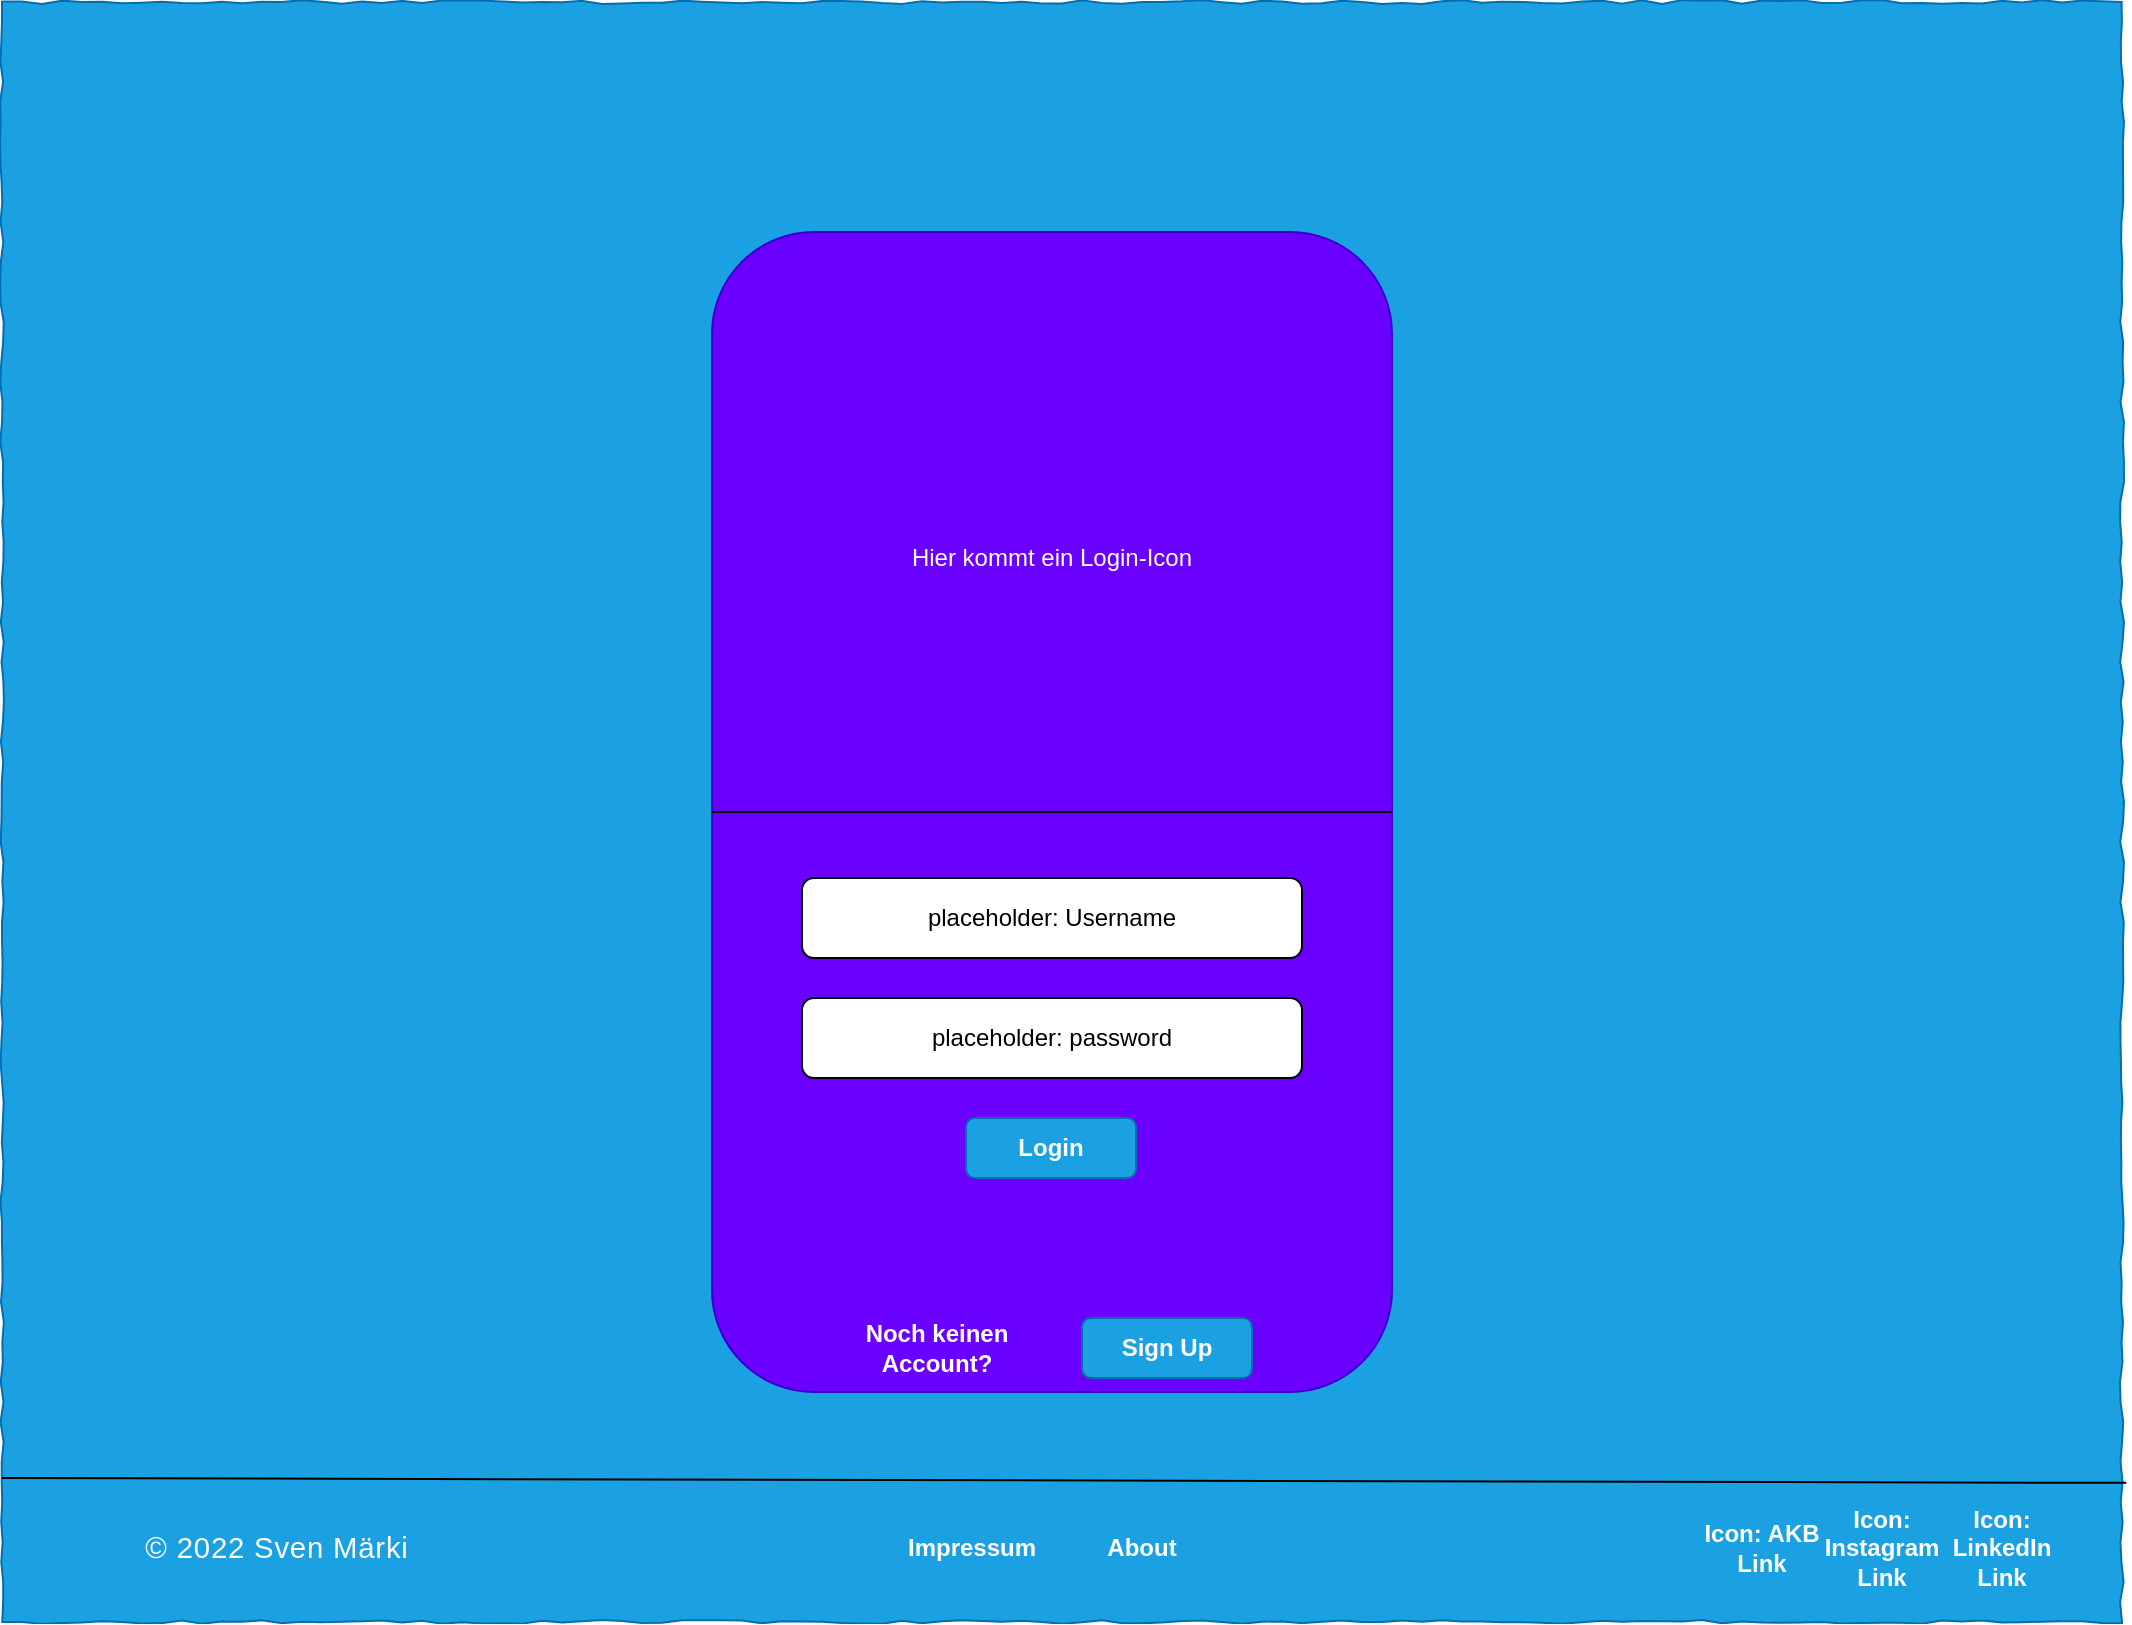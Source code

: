 <mxfile version="17.1.1" type="device" pages="6"><diagram id="uDrn2VAuS1iqTFzdgiH4" name="login.html"><mxGraphModel dx="2595" dy="2207" grid="1" gridSize="10" guides="1" tooltips="1" connect="1" arrows="1" fold="1" page="1" pageScale="1" pageWidth="1169" pageHeight="827" math="0" shadow="0"><root><mxCell id="0QZSMF7oNF9DKJpQphe0-0"/><mxCell id="0QZSMF7oNF9DKJpQphe0-1" parent="0QZSMF7oNF9DKJpQphe0-0"/><mxCell id="Nr0O8_KpBbtlm4_GWnCZ-0" value="" style="whiteSpace=wrap;html=1;rounded=0;shadow=0;labelBackgroundColor=none;strokeColor=#006EAF;strokeWidth=1;fillColor=#1ba1e2;fontFamily=Verdana;fontSize=12;fontColor=#ffffff;align=center;comic=1;rotation=0;fontStyle=1" vertex="1" parent="0QZSMF7oNF9DKJpQphe0-1"><mxGeometry x="60" y="-818" width="1060" height="810" as="geometry"/></mxCell><mxCell id="rvAwYwOY7KPA7jyMaMHZ-0" value="" style="rounded=1;whiteSpace=wrap;html=1;fillColor=#6a00ff;fontColor=#ffffff;strokeColor=#3700CC;" vertex="1" parent="0QZSMF7oNF9DKJpQphe0-1"><mxGeometry x="415" y="-703" width="340" height="580" as="geometry"/></mxCell><mxCell id="rvAwYwOY7KPA7jyMaMHZ-1" value="" style="endArrow=none;html=1;rounded=0;exitX=0;exitY=0.5;exitDx=0;exitDy=0;entryX=1;entryY=0.5;entryDx=0;entryDy=0;" edge="1" parent="0QZSMF7oNF9DKJpQphe0-1" source="rvAwYwOY7KPA7jyMaMHZ-0" target="rvAwYwOY7KPA7jyMaMHZ-0"><mxGeometry width="50" height="50" relative="1" as="geometry"><mxPoint x="640" y="-420" as="sourcePoint"/><mxPoint x="690" y="-470" as="targetPoint"/></mxGeometry></mxCell><mxCell id="rvAwYwOY7KPA7jyMaMHZ-2" value="placeholder: Username" style="rounded=1;whiteSpace=wrap;html=1;" vertex="1" parent="0QZSMF7oNF9DKJpQphe0-1"><mxGeometry x="460" y="-380" width="250" height="40" as="geometry"/></mxCell><mxCell id="rvAwYwOY7KPA7jyMaMHZ-3" value="placeholder: password" style="rounded=1;whiteSpace=wrap;html=1;" vertex="1" parent="0QZSMF7oNF9DKJpQphe0-1"><mxGeometry x="460" y="-320" width="250" height="40" as="geometry"/></mxCell><mxCell id="rvAwYwOY7KPA7jyMaMHZ-4" value="&lt;b&gt;Login&lt;/b&gt;" style="rounded=1;whiteSpace=wrap;html=1;fillColor=#1ba1e2;fontColor=#ffffff;strokeColor=#006EAF;" vertex="1" parent="0QZSMF7oNF9DKJpQphe0-1"><mxGeometry x="542" y="-260" width="85" height="30" as="geometry"/></mxCell><mxCell id="rvAwYwOY7KPA7jyMaMHZ-6" value="Noch keinen Account?" style="text;html=1;align=center;verticalAlign=middle;whiteSpace=wrap;rounded=0;fontStyle=1;fontColor=#FFFFFF;" vertex="1" parent="0QZSMF7oNF9DKJpQphe0-1"><mxGeometry x="480" y="-160" width="95" height="30" as="geometry"/></mxCell><mxCell id="rvAwYwOY7KPA7jyMaMHZ-7" value="&lt;b&gt;Sign Up&lt;/b&gt;" style="rounded=1;whiteSpace=wrap;html=1;fillColor=#1ba1e2;fontColor=#ffffff;strokeColor=#006EAF;" vertex="1" parent="0QZSMF7oNF9DKJpQphe0-1"><mxGeometry x="600" y="-160" width="85" height="30" as="geometry"/></mxCell><mxCell id="rvAwYwOY7KPA7jyMaMHZ-9" value="Hier kommt ein Login-Icon" style="text;html=1;strokeColor=none;fillColor=none;align=center;verticalAlign=middle;whiteSpace=wrap;rounded=0;fontColor=#FFFFFF;" vertex="1" parent="0QZSMF7oNF9DKJpQphe0-1"><mxGeometry x="505" y="-600" width="160" height="120" as="geometry"/></mxCell><mxCell id="bfVQ_X5eumAbaHClw9Iv-0" value="" style="endArrow=none;html=1;rounded=0;fontColor=#FFFFFF;entryX=-0.001;entryY=0.089;entryDx=0;entryDy=0;entryPerimeter=0;exitX=1.001;exitY=0.092;exitDx=0;exitDy=0;exitPerimeter=0;" edge="1" parent="0QZSMF7oNF9DKJpQphe0-1"><mxGeometry width="50" height="50" relative="1" as="geometry"><mxPoint x="1122.12" y="-77.57" as="sourcePoint"/><mxPoint x="60" y="-80.0" as="targetPoint"/><Array as="points"/></mxGeometry></mxCell><mxCell id="3Tgw71qf3pjT22XTwHvk-0" value="&lt;span lang=&quot;DE-CH&quot; style=&quot;font-size: 11.0pt ; font-family: &amp;#34;arial&amp;#34; , sans-serif ; letter-spacing: 0.3pt&quot;&gt;© 2022 Sven Märki&lt;/span&gt;" style="text;html=1;strokeColor=none;fillColor=none;align=center;verticalAlign=middle;whiteSpace=wrap;rounded=0;labelBackgroundColor=none;fontColor=#FFFFFF;" vertex="1" parent="0QZSMF7oNF9DKJpQphe0-1"><mxGeometry x="130" y="-60" width="135" height="30" as="geometry"/></mxCell><mxCell id="-38mVU4Avw8Ag-d1LNGX-0" value="Icon: LinkedIn Link" style="text;html=1;strokeColor=none;fillColor=none;align=center;verticalAlign=middle;whiteSpace=wrap;rounded=0;labelBackgroundColor=none;fontColor=#FFFFFF;fontStyle=1" vertex="1" parent="0QZSMF7oNF9DKJpQphe0-1"><mxGeometry x="1030" y="-60" width="60" height="30" as="geometry"/></mxCell><mxCell id="aXI9LmrVZyFIU83ISth0-0" value="Icon: Instagram Link" style="text;html=1;strokeColor=none;fillColor=none;align=center;verticalAlign=middle;whiteSpace=wrap;rounded=0;labelBackgroundColor=none;fontColor=#FFFFFF;fontStyle=1" vertex="1" parent="0QZSMF7oNF9DKJpQphe0-1"><mxGeometry x="970" y="-60" width="60" height="30" as="geometry"/></mxCell><mxCell id="aXI9LmrVZyFIU83ISth0-1" value="Icon: AKB Link" style="text;html=1;strokeColor=none;fillColor=none;align=center;verticalAlign=middle;whiteSpace=wrap;rounded=0;labelBackgroundColor=none;fontColor=#FFFFFF;fontStyle=1" vertex="1" parent="0QZSMF7oNF9DKJpQphe0-1"><mxGeometry x="910" y="-60" width="60" height="30" as="geometry"/></mxCell><mxCell id="uGEtUvYd-7pW34ZJV0po-0" value="Impressum" style="text;html=1;strokeColor=none;fillColor=none;align=center;verticalAlign=middle;whiteSpace=wrap;rounded=0;labelBackgroundColor=none;fontColor=#FFFFFF;fontStyle=1" vertex="1" parent="0QZSMF7oNF9DKJpQphe0-1"><mxGeometry x="515" y="-60" width="60" height="30" as="geometry"/></mxCell><mxCell id="JUR1ePd3QZCk-42pqRSl-0" value="&lt;b&gt;About&lt;/b&gt;" style="text;html=1;strokeColor=none;fillColor=none;align=center;verticalAlign=middle;whiteSpace=wrap;rounded=0;labelBackgroundColor=none;fontColor=#FFFFFF;" vertex="1" parent="0QZSMF7oNF9DKJpQphe0-1"><mxGeometry x="600" y="-60" width="60" height="30" as="geometry"/></mxCell></root></mxGraphModel></diagram><diagram id="C6HWnx5iGKoL6EBo_3Ok" name="signUp.html"><mxGraphModel dx="1221" dy="1476" grid="1" gridSize="10" guides="1" tooltips="1" connect="1" arrows="1" fold="1" page="1" pageScale="1" pageWidth="1169" pageHeight="827" math="0" shadow="0"><root><mxCell id="OIQXO7YFe0rKXT1aYDIG-0"/><mxCell id="OIQXO7YFe0rKXT1aYDIG-1" parent="OIQXO7YFe0rKXT1aYDIG-0"/><mxCell id="gTWdghOhBY9E2PQ9JGUL-0" value="" style="whiteSpace=wrap;html=1;rounded=0;shadow=0;labelBackgroundColor=none;strokeColor=#006EAF;strokeWidth=1;fillColor=#1ba1e2;fontFamily=Verdana;fontSize=12;fontColor=#ffffff;align=center;comic=1;rotation=0;" vertex="1" parent="OIQXO7YFe0rKXT1aYDIG-1"><mxGeometry x="60" y="-818" width="1060" height="810" as="geometry"/></mxCell><mxCell id="gTWdghOhBY9E2PQ9JGUL-1" value="" style="rounded=1;whiteSpace=wrap;html=1;fillColor=#6a00ff;fontColor=#ffffff;strokeColor=#3700CC;" vertex="1" parent="OIQXO7YFe0rKXT1aYDIG-1"><mxGeometry x="415" y="-703" width="340" height="580" as="geometry"/></mxCell><mxCell id="gTWdghOhBY9E2PQ9JGUL-3" value="placeholder:E-Mail" style="rounded=1;whiteSpace=wrap;html=1;" vertex="1" parent="OIQXO7YFe0rKXT1aYDIG-1"><mxGeometry x="446.25" y="-270" width="287.5" height="40" as="geometry"/></mxCell><mxCell id="gTWdghOhBY9E2PQ9JGUL-5" value="&lt;b&gt;Login&lt;/b&gt;" style="rounded=1;whiteSpace=wrap;html=1;fillColor=#1ba1e2;fontColor=#ffffff;strokeColor=#006EAF;" vertex="1" parent="OIQXO7YFe0rKXT1aYDIG-1"><mxGeometry x="547.5" y="-170" width="85" height="30" as="geometry"/></mxCell><mxCell id="TWF0wCTOI8uKhqfVEgQm-2" value="placeholder: Nachname" style="rounded=1;whiteSpace=wrap;html=1;" vertex="1" parent="OIQXO7YFe0rKXT1aYDIG-1"><mxGeometry x="600" y="-370" width="133.75" height="40" as="geometry"/></mxCell><mxCell id="TWF0wCTOI8uKhqfVEgQm-4" value="placeholder: Vorname" style="rounded=1;whiteSpace=wrap;html=1;" vertex="1" parent="OIQXO7YFe0rKXT1aYDIG-1"><mxGeometry x="446.25" y="-370" width="133.75" height="40" as="geometry"/></mxCell><mxCell id="TWF0wCTOI8uKhqfVEgQm-5" value="placeholder:Geburtsdatum" style="rounded=1;whiteSpace=wrap;html=1;" vertex="1" parent="OIQXO7YFe0rKXT1aYDIG-1"><mxGeometry x="446.25" y="-320" width="287.5" height="40" as="geometry"/></mxCell><mxCell id="TWF0wCTOI8uKhqfVEgQm-6" value="placeholder: password" style="rounded=1;whiteSpace=wrap;html=1;" vertex="1" parent="OIQXO7YFe0rKXT1aYDIG-1"><mxGeometry x="446.25" y="-220" width="287.5" height="40" as="geometry"/></mxCell><mxCell id="FZK2IjM4hmFi1d_2ONZW-0" value="" style="endArrow=none;html=1;rounded=0;exitX=0;exitY=0.5;exitDx=0;exitDy=0;entryX=1;entryY=0.5;entryDx=0;entryDy=0;" edge="1" parent="OIQXO7YFe0rKXT1aYDIG-1"><mxGeometry width="50" height="50" relative="1" as="geometry"><mxPoint x="415" y="-413" as="sourcePoint"/><mxPoint x="755" y="-413" as="targetPoint"/></mxGeometry></mxCell><mxCell id="DATHxEKbfQeFnkciLBzh-0" value="Hier kommt ein Login-Icon" style="text;html=1;strokeColor=none;fillColor=none;align=center;verticalAlign=middle;whiteSpace=wrap;rounded=0;fontColor=#FFFFFF;" vertex="1" parent="OIQXO7YFe0rKXT1aYDIG-1"><mxGeometry x="505" y="-600" width="160" height="120" as="geometry"/></mxCell><mxCell id="dZLCBbznxh3j9FTXNg4j-0" value="" style="endArrow=none;html=1;rounded=0;fontColor=#FFFFFF;entryX=-0.001;entryY=0.089;entryDx=0;entryDy=0;entryPerimeter=0;exitX=1.001;exitY=0.092;exitDx=0;exitDy=0;exitPerimeter=0;" edge="1" parent="OIQXO7YFe0rKXT1aYDIG-1"><mxGeometry width="50" height="50" relative="1" as="geometry"><mxPoint x="1122.12" y="-77.57" as="sourcePoint"/><mxPoint x="60" y="-80.0" as="targetPoint"/><Array as="points"/></mxGeometry></mxCell><mxCell id="k6wB4KjscXJSsluOltj0-0" value="&lt;span lang=&quot;DE-CH&quot; style=&quot;font-size: 11.0pt ; font-family: &amp;#34;arial&amp;#34; , sans-serif ; letter-spacing: 0.3pt&quot;&gt;© 2022 Sven Märki&lt;/span&gt;" style="text;html=1;strokeColor=none;fillColor=none;align=center;verticalAlign=middle;whiteSpace=wrap;rounded=0;labelBackgroundColor=none;fontColor=#FFFFFF;" vertex="1" parent="OIQXO7YFe0rKXT1aYDIG-1"><mxGeometry x="130" y="-60" width="135" height="30" as="geometry"/></mxCell><mxCell id="zQeQDD-krC4rPOP_9g15-0" value="Impressum" style="text;html=1;strokeColor=none;fillColor=none;align=center;verticalAlign=middle;whiteSpace=wrap;rounded=0;labelBackgroundColor=none;fontColor=#FFFFFF;fontStyle=1" vertex="1" parent="OIQXO7YFe0rKXT1aYDIG-1"><mxGeometry x="515" y="-60" width="60" height="30" as="geometry"/></mxCell><mxCell id="pu_RY7Vn82LnisIlJ6KD-0" value="&lt;b&gt;About&lt;/b&gt;" style="text;html=1;strokeColor=none;fillColor=none;align=center;verticalAlign=middle;whiteSpace=wrap;rounded=0;labelBackgroundColor=none;fontColor=#FFFFFF;" vertex="1" parent="OIQXO7YFe0rKXT1aYDIG-1"><mxGeometry x="600" y="-60" width="60" height="30" as="geometry"/></mxCell><mxCell id="9Ekq1DeKaWFXqqdfpfd8-0" value="Icon: AKB Link" style="text;html=1;strokeColor=none;fillColor=none;align=center;verticalAlign=middle;whiteSpace=wrap;rounded=0;labelBackgroundColor=none;fontColor=#FFFFFF;fontStyle=1" vertex="1" parent="OIQXO7YFe0rKXT1aYDIG-1"><mxGeometry x="910" y="-60" width="60" height="30" as="geometry"/></mxCell><mxCell id="P2Bc7D996uDDFFLF-EfV-0" value="Icon: Instagram Link" style="text;html=1;strokeColor=none;fillColor=none;align=center;verticalAlign=middle;whiteSpace=wrap;rounded=0;labelBackgroundColor=none;fontColor=#FFFFFF;fontStyle=1" vertex="1" parent="OIQXO7YFe0rKXT1aYDIG-1"><mxGeometry x="970" y="-60" width="60" height="30" as="geometry"/></mxCell><mxCell id="eAOerDXU3zmkqFxFfjxV-0" value="Icon: LinkedIn Link" style="text;html=1;strokeColor=none;fillColor=none;align=center;verticalAlign=middle;whiteSpace=wrap;rounded=0;labelBackgroundColor=none;fontColor=#FFFFFF;fontStyle=1" vertex="1" parent="OIQXO7YFe0rKXT1aYDIG-1"><mxGeometry x="1030" y="-60" width="60" height="30" as="geometry"/></mxCell></root></mxGraphModel></diagram><diagram id="jwr7mrslD7U71PvZVnmD" name="home.html"><mxGraphModel dx="1887" dy="1947" grid="1" gridSize="10" guides="1" tooltips="1" connect="1" arrows="1" fold="1" page="1" pageScale="1" pageWidth="1169" pageHeight="827" math="0" shadow="0"><root><mxCell id="Pl6siS6iw_VrmpaXXn27-0"/><mxCell id="Pl6siS6iw_VrmpaXXn27-1" parent="Pl6siS6iw_VrmpaXXn27-0"/><mxCell id="IbfxGUN8EWHcuCFl781H-0" value="" style="whiteSpace=wrap;html=1;rounded=0;shadow=0;labelBackgroundColor=none;strokeColor=#006EAF;strokeWidth=1;fillColor=#1ba1e2;fontFamily=Verdana;fontSize=12;fontColor=#ffffff;align=center;comic=1;rotation=0;" vertex="1" parent="Pl6siS6iw_VrmpaXXn27-1"><mxGeometry x="20" y="-818" width="1060" height="810" as="geometry"/></mxCell><mxCell id="IbfxGUN8EWHcuCFl781H-1" value="" style="endArrow=none;html=1;rounded=0;fontColor=#FFFFFF;entryX=-0.001;entryY=0.089;entryDx=0;entryDy=0;entryPerimeter=0;exitX=1.001;exitY=0.092;exitDx=0;exitDy=0;exitPerimeter=0;" edge="1" parent="Pl6siS6iw_VrmpaXXn27-1" source="IbfxGUN8EWHcuCFl781H-0" target="IbfxGUN8EWHcuCFl781H-0"><mxGeometry width="50" height="50" relative="1" as="geometry"><mxPoint x="1080" y="-728" as="sourcePoint"/><mxPoint x="20" y="-728" as="targetPoint"/><Array as="points"/></mxGeometry></mxCell><mxCell id="IbfxGUN8EWHcuCFl781H-2" value="Benutzer-Icon" style="text;html=1;strokeColor=none;fillColor=none;align=center;verticalAlign=middle;whiteSpace=wrap;rounded=0;fontColor=#FFFFFF;" vertex="1" parent="Pl6siS6iw_VrmpaXXn27-1"><mxGeometry x="1010" y="-808" width="60" height="50" as="geometry"/></mxCell><mxCell id="IbfxGUN8EWHcuCFl781H-3" value="" style="rounded=1;whiteSpace=wrap;html=1;labelBackgroundColor=#33001A;fontColor=#FFFFFF;" vertex="1" parent="Pl6siS6iw_VrmpaXXn27-1"><mxGeometry x="125" y="-720" width="850" height="615" as="geometry"/></mxCell><mxCell id="IbfxGUN8EWHcuCFl781H-4" value="" style="endArrow=none;html=1;rounded=0;fontColor=#FFFFFF;entryX=-0.001;entryY=0.089;entryDx=0;entryDy=0;entryPerimeter=0;exitX=1.001;exitY=0.092;exitDx=0;exitDy=0;exitPerimeter=0;" edge="1" parent="Pl6siS6iw_VrmpaXXn27-1"><mxGeometry width="50" height="50" relative="1" as="geometry"><mxPoint x="1082.12" y="-65.57" as="sourcePoint"/><mxPoint x="20" y="-68" as="targetPoint"/><Array as="points"/></mxGeometry></mxCell><mxCell id="IbfxGUN8EWHcuCFl781H-5" value="Impressum" style="text;html=1;strokeColor=none;fillColor=none;align=center;verticalAlign=middle;whiteSpace=wrap;rounded=0;labelBackgroundColor=none;fontColor=#FFFFFF;fontStyle=1" vertex="1" parent="Pl6siS6iw_VrmpaXXn27-1"><mxGeometry x="480" y="-58" width="60" height="30" as="geometry"/></mxCell><mxCell id="IbfxGUN8EWHcuCFl781H-6" value="&lt;b&gt;About&lt;/b&gt;" style="text;html=1;strokeColor=none;fillColor=none;align=center;verticalAlign=middle;whiteSpace=wrap;rounded=0;labelBackgroundColor=none;fontColor=#FFFFFF;" vertex="1" parent="Pl6siS6iw_VrmpaXXn27-1"><mxGeometry x="560" y="-58" width="60" height="30" as="geometry"/></mxCell><mxCell id="IbfxGUN8EWHcuCFl781H-7" value="&lt;span lang=&quot;DE-CH&quot; style=&quot;font-size: 11.0pt ; font-family: &amp;#34;arial&amp;#34; , sans-serif ; letter-spacing: 0.3pt&quot;&gt;© 2022 Sven Märki&lt;/span&gt;" style="text;html=1;strokeColor=none;fillColor=none;align=center;verticalAlign=middle;whiteSpace=wrap;rounded=0;labelBackgroundColor=none;fontColor=#FFFFFF;" vertex="1" parent="Pl6siS6iw_VrmpaXXn27-1"><mxGeometry x="125" y="-58" width="135" height="30" as="geometry"/></mxCell><mxCell id="IbfxGUN8EWHcuCFl781H-8" value="Icon: LinkedIn Link" style="text;html=1;strokeColor=none;fillColor=none;align=center;verticalAlign=middle;whiteSpace=wrap;rounded=0;labelBackgroundColor=none;fontColor=#FFFFFF;fontStyle=1" vertex="1" parent="Pl6siS6iw_VrmpaXXn27-1"><mxGeometry x="915" y="-58" width="60" height="30" as="geometry"/></mxCell><mxCell id="IbfxGUN8EWHcuCFl781H-9" value="Icon: Instagram Link" style="text;html=1;strokeColor=none;fillColor=none;align=center;verticalAlign=middle;whiteSpace=wrap;rounded=0;labelBackgroundColor=none;fontColor=#FFFFFF;fontStyle=1" vertex="1" parent="Pl6siS6iw_VrmpaXXn27-1"><mxGeometry x="855" y="-58" width="60" height="30" as="geometry"/></mxCell><mxCell id="IbfxGUN8EWHcuCFl781H-10" value="Icon: AKB Link" style="text;html=1;strokeColor=none;fillColor=none;align=center;verticalAlign=middle;whiteSpace=wrap;rounded=0;labelBackgroundColor=none;fontColor=#FFFFFF;fontStyle=1" vertex="1" parent="Pl6siS6iw_VrmpaXXn27-1"><mxGeometry x="795" y="-58" width="60" height="30" as="geometry"/></mxCell><mxCell id="IbfxGUN8EWHcuCFl781H-11" value="Icon-Website" style="text;html=1;strokeColor=none;fillColor=none;align=center;verticalAlign=middle;whiteSpace=wrap;rounded=0;fontColor=#FFFFFF;" vertex="1" parent="Pl6siS6iw_VrmpaXXn27-1"><mxGeometry x="50" y="-808" width="60" height="50" as="geometry"/></mxCell><mxCell id="IbfxGUN8EWHcuCFl781H-12" value="Name der Website" style="text;html=1;strokeColor=none;fillColor=none;align=center;verticalAlign=middle;whiteSpace=wrap;rounded=0;labelBackgroundColor=none;fontColor=#FFFFFF;fontSize=30;" vertex="1" parent="Pl6siS6iw_VrmpaXXn27-1"><mxGeometry x="125" y="-798" width="275" height="30" as="geometry"/></mxCell><mxCell id="nAFttpQR75Tgv8HGsGZ7-0" value="&lt;p class=&quot;MsoNormal&quot;&gt;&lt;font style=&quot;font-size: 25px&quot;&gt;URL Finder is a website where you can save web links with a picture and&lt;br/&gt;a description. Unlike your browser's bookmarks, the links open immediately in a&lt;br/&gt;new tab. With your own login, you can start right away!&lt;/font&gt;&lt;/p&gt;" style="text;html=1;strokeColor=none;fillColor=none;align=center;verticalAlign=middle;whiteSpace=wrap;rounded=0;labelBackgroundColor=none;fontSize=11;fontColor=#33001A;" vertex="1" parent="Pl6siS6iw_VrmpaXXn27-1"><mxGeometry x="190" y="-650" width="360" height="500" as="geometry"/></mxCell><mxCell id="nAFttpQR75Tgv8HGsGZ7-1" value="Bild von der Homepage" style="rounded=0;whiteSpace=wrap;html=1;labelBackgroundColor=none;fontSize=25;fontColor=#33001A;" vertex="1" parent="Pl6siS6iw_VrmpaXXn27-1"><mxGeometry x="590" y="-550" width="340" height="290" as="geometry"/></mxCell></root></mxGraphModel></diagram><diagram name="links.html" id="03018318-947c-dd8e-b7a3-06fadd420f32"><mxGraphModel dx="1298" dy="1540" grid="1" gridSize="10" guides="1" tooltips="1" connect="1" arrows="1" fold="1" page="1" pageScale="1" pageWidth="1100" pageHeight="850" background="none" math="0" shadow="0"><root><mxCell id="0"/><mxCell id="1" parent="0"/><mxCell id="14GZftbFX1iDtd89JR-C-1" value="" style="whiteSpace=wrap;html=1;rounded=0;shadow=0;labelBackgroundColor=none;strokeColor=#006EAF;strokeWidth=1;fillColor=#1ba1e2;fontFamily=Verdana;fontSize=12;fontColor=#ffffff;align=center;comic=1;rotation=0;" vertex="1" parent="1"><mxGeometry x="20" y="-830" width="1060" height="810" as="geometry"/></mxCell><mxCell id="6IoZguFlgctDeqLVOALo-1" value="" style="endArrow=none;html=1;rounded=0;fontColor=#FFFFFF;entryX=-0.001;entryY=0.089;entryDx=0;entryDy=0;entryPerimeter=0;exitX=1.001;exitY=0.092;exitDx=0;exitDy=0;exitPerimeter=0;" edge="1" parent="1" source="14GZftbFX1iDtd89JR-C-1" target="14GZftbFX1iDtd89JR-C-1"><mxGeometry width="50" height="50" relative="1" as="geometry"><mxPoint x="1080" y="-740" as="sourcePoint"/><mxPoint x="20" y="-740" as="targetPoint"/><Array as="points"/></mxGeometry></mxCell><mxCell id="6IoZguFlgctDeqLVOALo-2" value="Benutzer-Icon" style="text;html=1;strokeColor=none;fillColor=none;align=center;verticalAlign=middle;whiteSpace=wrap;rounded=0;fontColor=#FFFFFF;" vertex="1" parent="1"><mxGeometry x="1010" y="-820" width="60" height="50" as="geometry"/></mxCell><mxCell id="6IoZguFlgctDeqLVOALo-4" value="" style="rounded=1;whiteSpace=wrap;html=1;labelBackgroundColor=#33001A;fontColor=#FFFFFF;" vertex="1" parent="1"><mxGeometry x="125" y="-732" width="850" height="615" as="geometry"/></mxCell><mxCell id="6IoZguFlgctDeqLVOALo-5" value="" style="endArrow=none;html=1;rounded=0;fontColor=#FFFFFF;entryX=-0.001;entryY=0.089;entryDx=0;entryDy=0;entryPerimeter=0;exitX=1.001;exitY=0.092;exitDx=0;exitDy=0;exitPerimeter=0;" edge="1" parent="1"><mxGeometry width="50" height="50" relative="1" as="geometry"><mxPoint x="1082.12" y="-77.57" as="sourcePoint"/><mxPoint x="20.0" y="-80" as="targetPoint"/><Array as="points"/></mxGeometry></mxCell><mxCell id="6IoZguFlgctDeqLVOALo-6" value="Impressum" style="text;html=1;strokeColor=none;fillColor=none;align=center;verticalAlign=middle;whiteSpace=wrap;rounded=0;labelBackgroundColor=none;fontColor=#FFFFFF;fontStyle=1" vertex="1" parent="1"><mxGeometry x="480" y="-70" width="60" height="30" as="geometry"/></mxCell><mxCell id="6IoZguFlgctDeqLVOALo-7" value="&lt;b&gt;About&lt;/b&gt;" style="text;html=1;strokeColor=none;fillColor=none;align=center;verticalAlign=middle;whiteSpace=wrap;rounded=0;labelBackgroundColor=none;fontColor=#FFFFFF;" vertex="1" parent="1"><mxGeometry x="560" y="-70" width="60" height="30" as="geometry"/></mxCell><mxCell id="6IoZguFlgctDeqLVOALo-8" value="&lt;span lang=&quot;DE-CH&quot; style=&quot;font-size: 11.0pt ; font-family: &amp;#34;arial&amp;#34; , sans-serif ; letter-spacing: 0.3pt&quot;&gt;© 2022 Sven Märki&lt;/span&gt;" style="text;html=1;strokeColor=none;fillColor=none;align=center;verticalAlign=middle;whiteSpace=wrap;rounded=0;labelBackgroundColor=none;fontColor=#FFFFFF;" vertex="1" parent="1"><mxGeometry x="125" y="-70" width="135" height="30" as="geometry"/></mxCell><mxCell id="6IoZguFlgctDeqLVOALo-12" value="Icon: LinkedIn Link" style="text;html=1;strokeColor=none;fillColor=none;align=center;verticalAlign=middle;whiteSpace=wrap;rounded=0;labelBackgroundColor=none;fontColor=#FFFFFF;fontStyle=1" vertex="1" parent="1"><mxGeometry x="915" y="-70" width="60" height="30" as="geometry"/></mxCell><mxCell id="6IoZguFlgctDeqLVOALo-13" value="Icon: Instagram Link" style="text;html=1;strokeColor=none;fillColor=none;align=center;verticalAlign=middle;whiteSpace=wrap;rounded=0;labelBackgroundColor=none;fontColor=#FFFFFF;fontStyle=1" vertex="1" parent="1"><mxGeometry x="855" y="-70" width="60" height="30" as="geometry"/></mxCell><mxCell id="6IoZguFlgctDeqLVOALo-14" value="Icon: AKB Link" style="text;html=1;strokeColor=none;fillColor=none;align=center;verticalAlign=middle;whiteSpace=wrap;rounded=0;labelBackgroundColor=none;fontColor=#FFFFFF;fontStyle=1" vertex="1" parent="1"><mxGeometry x="795" y="-70" width="60" height="30" as="geometry"/></mxCell><mxCell id="QZonDQBia2RvJufDUAIH-1" value="Icon-Website" style="text;html=1;strokeColor=none;fillColor=none;align=center;verticalAlign=middle;whiteSpace=wrap;rounded=0;fontColor=#FFFFFF;" vertex="1" parent="1"><mxGeometry x="50" y="-820" width="60" height="50" as="geometry"/></mxCell><mxCell id="QZonDQBia2RvJufDUAIH-2" value="Name der Website" style="text;html=1;strokeColor=none;fillColor=none;align=center;verticalAlign=middle;whiteSpace=wrap;rounded=0;labelBackgroundColor=none;fontColor=#FFFFFF;fontSize=30;" vertex="1" parent="1"><mxGeometry x="125" y="-810" width="275" height="30" as="geometry"/></mxCell><mxCell id="8Pie4wDbXAk_tuXUoXlJ-1" value="Bild" style="rounded=0;whiteSpace=wrap;html=1;labelBackgroundColor=none;fontSize=30;fontColor=#33001A;" vertex="1" parent="1"><mxGeometry x="170" y="-650" width="120" height="80" as="geometry"/></mxCell><mxCell id="8Pie4wDbXAk_tuXUoXlJ-2" value="Link" style="text;html=1;strokeColor=none;fillColor=none;align=center;verticalAlign=middle;whiteSpace=wrap;rounded=0;labelBackgroundColor=none;fontSize=30;fontColor=#33001A;" vertex="1" parent="1"><mxGeometry x="170" y="-480" width="60" height="30" as="geometry"/></mxCell><mxCell id="8Pie4wDbXAk_tuXUoXlJ-3" value="&lt;font style=&quot;font-size: 11px&quot;&gt;Copy Field&lt;/font&gt;" style="rounded=0;whiteSpace=wrap;html=1;labelBackgroundColor=none;fontSize=30;fontColor=#33001A;" vertex="1" parent="1"><mxGeometry x="260" y="-480" width="30" height="30" as="geometry"/></mxCell><mxCell id="bsEBWXxTA90xchMZ1YpT-1" value="Bild" style="rounded=0;whiteSpace=wrap;html=1;labelBackgroundColor=none;fontSize=30;fontColor=#33001A;" vertex="1" parent="1"><mxGeometry x="330" y="-650" width="120" height="80" as="geometry"/></mxCell><mxCell id="bsEBWXxTA90xchMZ1YpT-2" value="Link" style="text;html=1;strokeColor=none;fillColor=none;align=center;verticalAlign=middle;whiteSpace=wrap;rounded=0;labelBackgroundColor=none;fontSize=30;fontColor=#33001A;" vertex="1" parent="1"><mxGeometry x="330" y="-480" width="60" height="30" as="geometry"/></mxCell><mxCell id="bsEBWXxTA90xchMZ1YpT-3" value="&lt;font style=&quot;font-size: 11px&quot;&gt;Copy Field&lt;/font&gt;" style="rounded=0;whiteSpace=wrap;html=1;labelBackgroundColor=none;fontSize=30;fontColor=#33001A;" vertex="1" parent="1"><mxGeometry x="420" y="-480" width="30" height="30" as="geometry"/></mxCell><mxCell id="bsEBWXxTA90xchMZ1YpT-4" value="Bild" style="rounded=0;whiteSpace=wrap;html=1;labelBackgroundColor=none;fontSize=30;fontColor=#33001A;" vertex="1" parent="1"><mxGeometry x="490" y="-650" width="120" height="80" as="geometry"/></mxCell><mxCell id="bsEBWXxTA90xchMZ1YpT-5" value="Bild" style="rounded=0;whiteSpace=wrap;html=1;labelBackgroundColor=none;fontSize=30;fontColor=#33001A;" vertex="1" parent="1"><mxGeometry x="650" y="-650" width="120" height="80" as="geometry"/></mxCell><mxCell id="bsEBWXxTA90xchMZ1YpT-6" value="Bild" style="rounded=0;whiteSpace=wrap;html=1;labelBackgroundColor=none;fontSize=30;fontColor=#33001A;" vertex="1" parent="1"><mxGeometry x="810" y="-650" width="120" height="80" as="geometry"/></mxCell><mxCell id="bsEBWXxTA90xchMZ1YpT-8" value="&lt;font style=&quot;font-size: 11px&quot;&gt;Copy Field&lt;/font&gt;" style="rounded=0;whiteSpace=wrap;html=1;labelBackgroundColor=none;fontSize=30;fontColor=#33001A;" vertex="1" parent="1"><mxGeometry x="900" y="-480" width="30" height="30" as="geometry"/></mxCell><mxCell id="bsEBWXxTA90xchMZ1YpT-9" value="&lt;font style=&quot;font-size: 11px&quot;&gt;Copy Field&lt;/font&gt;" style="rounded=0;whiteSpace=wrap;html=1;labelBackgroundColor=none;fontSize=30;fontColor=#33001A;" vertex="1" parent="1"><mxGeometry x="740" y="-480" width="30" height="30" as="geometry"/></mxCell><mxCell id="bsEBWXxTA90xchMZ1YpT-10" value="&lt;font style=&quot;font-size: 11px&quot;&gt;Copy Field&lt;/font&gt;" style="rounded=0;whiteSpace=wrap;html=1;labelBackgroundColor=none;fontSize=30;fontColor=#33001A;" vertex="1" parent="1"><mxGeometry x="580" y="-480" width="30" height="30" as="geometry"/></mxCell><mxCell id="bsEBWXxTA90xchMZ1YpT-11" value="Link" style="text;html=1;strokeColor=none;fillColor=none;align=center;verticalAlign=middle;whiteSpace=wrap;rounded=0;labelBackgroundColor=none;fontSize=30;fontColor=#33001A;" vertex="1" parent="1"><mxGeometry x="810" y="-480" width="60" height="30" as="geometry"/></mxCell><mxCell id="bsEBWXxTA90xchMZ1YpT-12" value="Link" style="text;html=1;strokeColor=none;fillColor=none;align=center;verticalAlign=middle;whiteSpace=wrap;rounded=0;labelBackgroundColor=none;fontSize=30;fontColor=#33001A;" vertex="1" parent="1"><mxGeometry x="650" y="-480" width="60" height="30" as="geometry"/></mxCell><mxCell id="bsEBWXxTA90xchMZ1YpT-13" value="Link" style="text;html=1;strokeColor=none;fillColor=none;align=center;verticalAlign=middle;whiteSpace=wrap;rounded=0;labelBackgroundColor=none;fontSize=30;fontColor=#33001A;" vertex="1" parent="1"><mxGeometry x="490" y="-480" width="60" height="30" as="geometry"/></mxCell><mxCell id="bsEBWXxTA90xchMZ1YpT-14" value="Description" style="rounded=0;whiteSpace=wrap;html=1;labelBackgroundColor=none;fontSize=11;fontColor=#33001A;" vertex="1" parent="1"><mxGeometry x="170" y="-560" width="120" height="60" as="geometry"/></mxCell><mxCell id="bsEBWXxTA90xchMZ1YpT-15" value="&lt;span&gt;Description&lt;/span&gt;" style="rounded=0;whiteSpace=wrap;html=1;labelBackgroundColor=none;fontSize=11;fontColor=#33001A;" vertex="1" parent="1"><mxGeometry x="330" y="-560" width="120" height="60" as="geometry"/></mxCell><mxCell id="bsEBWXxTA90xchMZ1YpT-16" value="&lt;span&gt;Description&lt;/span&gt;" style="rounded=0;whiteSpace=wrap;html=1;labelBackgroundColor=none;fontSize=11;fontColor=#33001A;" vertex="1" parent="1"><mxGeometry x="490" y="-560" width="120" height="60" as="geometry"/></mxCell><mxCell id="bsEBWXxTA90xchMZ1YpT-17" value="&lt;span&gt;Description&lt;/span&gt;" style="rounded=0;whiteSpace=wrap;html=1;labelBackgroundColor=none;fontSize=11;fontColor=#33001A;" vertex="1" parent="1"><mxGeometry x="650" y="-560" width="120" height="60" as="geometry"/></mxCell><mxCell id="bsEBWXxTA90xchMZ1YpT-18" value="&lt;span&gt;Description&lt;/span&gt;" style="rounded=0;whiteSpace=wrap;html=1;labelBackgroundColor=none;fontSize=11;fontColor=#33001A;" vertex="1" parent="1"><mxGeometry x="810" y="-560" width="120" height="60" as="geometry"/></mxCell><mxCell id="bsEBWXxTA90xchMZ1YpT-19" value="Bild" style="rounded=0;whiteSpace=wrap;html=1;labelBackgroundColor=none;fontSize=30;fontColor=#33001A;" vertex="1" parent="1"><mxGeometry x="810" y="-425" width="120" height="80" as="geometry"/></mxCell><mxCell id="bsEBWXxTA90xchMZ1YpT-20" value="Bild" style="rounded=0;whiteSpace=wrap;html=1;labelBackgroundColor=none;fontSize=30;fontColor=#33001A;" vertex="1" parent="1"><mxGeometry x="650" y="-425" width="120" height="80" as="geometry"/></mxCell><mxCell id="bsEBWXxTA90xchMZ1YpT-21" value="Bild" style="rounded=0;whiteSpace=wrap;html=1;labelBackgroundColor=none;fontSize=30;fontColor=#33001A;" vertex="1" parent="1"><mxGeometry x="490" y="-425" width="120" height="80" as="geometry"/></mxCell><mxCell id="bsEBWXxTA90xchMZ1YpT-22" value="Bild" style="rounded=0;whiteSpace=wrap;html=1;labelBackgroundColor=none;fontSize=30;fontColor=#33001A;" vertex="1" parent="1"><mxGeometry x="330" y="-425" width="120" height="80" as="geometry"/></mxCell><mxCell id="bsEBWXxTA90xchMZ1YpT-23" value="Bild" style="rounded=0;whiteSpace=wrap;html=1;labelBackgroundColor=none;fontSize=30;fontColor=#33001A;" vertex="1" parent="1"><mxGeometry x="170" y="-425" width="120" height="80" as="geometry"/></mxCell><mxCell id="bsEBWXxTA90xchMZ1YpT-24" value="Description" style="rounded=0;whiteSpace=wrap;html=1;labelBackgroundColor=none;fontSize=11;fontColor=#33001A;" vertex="1" parent="1"><mxGeometry x="800" y="-330" width="120" height="60" as="geometry"/></mxCell><mxCell id="bsEBWXxTA90xchMZ1YpT-25" value="Description" style="rounded=0;whiteSpace=wrap;html=1;labelBackgroundColor=none;fontSize=11;fontColor=#33001A;" vertex="1" parent="1"><mxGeometry x="650" y="-330" width="120" height="60" as="geometry"/></mxCell><mxCell id="bsEBWXxTA90xchMZ1YpT-26" value="Description" style="rounded=0;whiteSpace=wrap;html=1;labelBackgroundColor=none;fontSize=11;fontColor=#33001A;" vertex="1" parent="1"><mxGeometry x="490" y="-330" width="120" height="60" as="geometry"/></mxCell><mxCell id="bsEBWXxTA90xchMZ1YpT-27" value="Description" style="rounded=0;whiteSpace=wrap;html=1;labelBackgroundColor=none;fontSize=11;fontColor=#33001A;" vertex="1" parent="1"><mxGeometry x="330" y="-330" width="120" height="60" as="geometry"/></mxCell><mxCell id="bsEBWXxTA90xchMZ1YpT-28" value="Description" style="rounded=0;whiteSpace=wrap;html=1;labelBackgroundColor=none;fontSize=11;fontColor=#33001A;" vertex="1" parent="1"><mxGeometry x="170" y="-330" width="120" height="60" as="geometry"/></mxCell><mxCell id="bsEBWXxTA90xchMZ1YpT-30" value="Link" style="text;html=1;strokeColor=none;fillColor=none;align=center;verticalAlign=middle;whiteSpace=wrap;rounded=0;labelBackgroundColor=none;fontSize=30;fontColor=#33001A;" vertex="1" parent="1"><mxGeometry x="800" y="-250" width="60" height="30" as="geometry"/></mxCell><mxCell id="bsEBWXxTA90xchMZ1YpT-31" value="Link" style="text;html=1;strokeColor=none;fillColor=none;align=center;verticalAlign=middle;whiteSpace=wrap;rounded=0;labelBackgroundColor=none;fontSize=30;fontColor=#33001A;" vertex="1" parent="1"><mxGeometry x="650" y="-250" width="60" height="30" as="geometry"/></mxCell><mxCell id="bsEBWXxTA90xchMZ1YpT-32" value="Link" style="text;html=1;strokeColor=none;fillColor=none;align=center;verticalAlign=middle;whiteSpace=wrap;rounded=0;labelBackgroundColor=none;fontSize=30;fontColor=#33001A;" vertex="1" parent="1"><mxGeometry x="490" y="-250" width="60" height="30" as="geometry"/></mxCell><mxCell id="bsEBWXxTA90xchMZ1YpT-33" value="Link" style="text;html=1;strokeColor=none;fillColor=none;align=center;verticalAlign=middle;whiteSpace=wrap;rounded=0;labelBackgroundColor=none;fontSize=30;fontColor=#33001A;" vertex="1" parent="1"><mxGeometry x="330" y="-250" width="60" height="30" as="geometry"/></mxCell><mxCell id="bsEBWXxTA90xchMZ1YpT-34" value="Link" style="text;html=1;strokeColor=none;fillColor=none;align=center;verticalAlign=middle;whiteSpace=wrap;rounded=0;labelBackgroundColor=none;fontSize=30;fontColor=#33001A;" vertex="1" parent="1"><mxGeometry x="170" y="-250" width="60" height="30" as="geometry"/></mxCell><mxCell id="bsEBWXxTA90xchMZ1YpT-35" value="&lt;font style=&quot;font-size: 11px&quot;&gt;Copy Field&lt;/font&gt;" style="rounded=0;whiteSpace=wrap;html=1;labelBackgroundColor=none;fontSize=30;fontColor=#33001A;" vertex="1" parent="1"><mxGeometry x="260" y="-250" width="30" height="30" as="geometry"/></mxCell><mxCell id="bsEBWXxTA90xchMZ1YpT-36" value="&lt;font style=&quot;font-size: 11px&quot;&gt;Copy Field&lt;/font&gt;" style="rounded=0;whiteSpace=wrap;html=1;labelBackgroundColor=none;fontSize=30;fontColor=#33001A;" vertex="1" parent="1"><mxGeometry x="420" y="-250" width="30" height="30" as="geometry"/></mxCell><mxCell id="bsEBWXxTA90xchMZ1YpT-37" value="&lt;font style=&quot;font-size: 11px&quot;&gt;Copy Field&lt;/font&gt;" style="rounded=0;whiteSpace=wrap;html=1;labelBackgroundColor=none;fontSize=30;fontColor=#33001A;" vertex="1" parent="1"><mxGeometry x="580" y="-250" width="30" height="30" as="geometry"/></mxCell><mxCell id="bsEBWXxTA90xchMZ1YpT-38" value="&lt;font style=&quot;font-size: 11px&quot;&gt;Copy Field&lt;/font&gt;" style="rounded=0;whiteSpace=wrap;html=1;labelBackgroundColor=none;fontSize=30;fontColor=#33001A;" vertex="1" parent="1"><mxGeometry x="740" y="-250" width="30" height="30" as="geometry"/></mxCell><mxCell id="bsEBWXxTA90xchMZ1YpT-39" value="&lt;font style=&quot;font-size: 11px&quot;&gt;Copy Field&lt;/font&gt;" style="rounded=0;whiteSpace=wrap;html=1;labelBackgroundColor=none;fontSize=30;fontColor=#33001A;" vertex="1" parent="1"><mxGeometry x="890" y="-250" width="30" height="30" as="geometry"/></mxCell></root></mxGraphModel></diagram><diagram id="gx71d9fRfUlenpu0d54z" name="impressum.html"><mxGraphModel dx="1887" dy="1831" grid="1" gridSize="10" guides="1" tooltips="1" connect="1" arrows="1" fold="1" page="1" pageScale="1" pageWidth="1169" pageHeight="827" math="0" shadow="0"><root><mxCell id="ynaWXdIPn-wFPY5OAfEH-0"/><mxCell id="ynaWXdIPn-wFPY5OAfEH-1" parent="ynaWXdIPn-wFPY5OAfEH-0"/><mxCell id="nmsxJwrI8eXGZrRjLTic-0" value="" style="whiteSpace=wrap;html=1;rounded=0;shadow=0;labelBackgroundColor=none;strokeColor=#006EAF;strokeWidth=1;fillColor=#1ba1e2;fontFamily=Verdana;fontSize=12;fontColor=#ffffff;align=center;comic=1;rotation=0;" vertex="1" parent="ynaWXdIPn-wFPY5OAfEH-1"><mxGeometry x="31.06" y="-819" width="1060" height="810" as="geometry"/></mxCell><mxCell id="nmsxJwrI8eXGZrRjLTic-1" value="" style="endArrow=none;html=1;rounded=0;fontColor=#FFFFFF;entryX=-0.001;entryY=0.089;entryDx=0;entryDy=0;entryPerimeter=0;exitX=1.001;exitY=0.092;exitDx=0;exitDy=0;exitPerimeter=0;" edge="1" parent="ynaWXdIPn-wFPY5OAfEH-1" source="nmsxJwrI8eXGZrRjLTic-0" target="nmsxJwrI8eXGZrRjLTic-0"><mxGeometry width="50" height="50" relative="1" as="geometry"><mxPoint x="1091.06" y="-729" as="sourcePoint"/><mxPoint x="31.06" y="-729" as="targetPoint"/><Array as="points"/></mxGeometry></mxCell><mxCell id="nmsxJwrI8eXGZrRjLTic-2" value="Benutzer-Icon" style="text;html=1;strokeColor=none;fillColor=none;align=center;verticalAlign=middle;whiteSpace=wrap;rounded=0;fontColor=#FFFFFF;" vertex="1" parent="ynaWXdIPn-wFPY5OAfEH-1"><mxGeometry x="1021.06" y="-809" width="60" height="50" as="geometry"/></mxCell><mxCell id="nmsxJwrI8eXGZrRjLTic-3" value="" style="rounded=1;whiteSpace=wrap;html=1;labelBackgroundColor=#33001A;fontColor=#FFFFFF;" vertex="1" parent="ynaWXdIPn-wFPY5OAfEH-1"><mxGeometry x="136.06" y="-721" width="850" height="615" as="geometry"/></mxCell><mxCell id="nmsxJwrI8eXGZrRjLTic-4" value="" style="endArrow=none;html=1;rounded=0;fontColor=#FFFFFF;entryX=-0.001;entryY=0.089;entryDx=0;entryDy=0;entryPerimeter=0;exitX=1.001;exitY=0.092;exitDx=0;exitDy=0;exitPerimeter=0;" edge="1" parent="ynaWXdIPn-wFPY5OAfEH-1"><mxGeometry width="50" height="50" relative="1" as="geometry"><mxPoint x="1093.18" y="-66.57" as="sourcePoint"/><mxPoint x="31.06" y="-69" as="targetPoint"/><Array as="points"/></mxGeometry></mxCell><mxCell id="nmsxJwrI8eXGZrRjLTic-5" value="Impressum" style="text;html=1;strokeColor=none;fillColor=none;align=center;verticalAlign=middle;whiteSpace=wrap;rounded=0;labelBackgroundColor=none;fontColor=#FFFFFF;fontStyle=1" vertex="1" parent="ynaWXdIPn-wFPY5OAfEH-1"><mxGeometry x="491.06" y="-59" width="60" height="30" as="geometry"/></mxCell><mxCell id="nmsxJwrI8eXGZrRjLTic-6" value="&lt;b&gt;About&lt;/b&gt;" style="text;html=1;strokeColor=none;fillColor=none;align=center;verticalAlign=middle;whiteSpace=wrap;rounded=0;labelBackgroundColor=none;fontColor=#FFFFFF;" vertex="1" parent="ynaWXdIPn-wFPY5OAfEH-1"><mxGeometry x="571.06" y="-59" width="60" height="30" as="geometry"/></mxCell><mxCell id="nmsxJwrI8eXGZrRjLTic-7" value="&lt;span lang=&quot;DE-CH&quot; style=&quot;font-size: 11.0pt ; font-family: &amp;#34;arial&amp;#34; , sans-serif ; letter-spacing: 0.3pt&quot;&gt;© 2022 Sven Märki&lt;/span&gt;" style="text;html=1;strokeColor=none;fillColor=none;align=center;verticalAlign=middle;whiteSpace=wrap;rounded=0;labelBackgroundColor=none;fontColor=#FFFFFF;" vertex="1" parent="ynaWXdIPn-wFPY5OAfEH-1"><mxGeometry x="136.06" y="-59" width="135" height="30" as="geometry"/></mxCell><mxCell id="nmsxJwrI8eXGZrRjLTic-8" value="Icon: LinkedIn Link" style="text;html=1;strokeColor=none;fillColor=none;align=center;verticalAlign=middle;whiteSpace=wrap;rounded=0;labelBackgroundColor=none;fontColor=#FFFFFF;fontStyle=1" vertex="1" parent="ynaWXdIPn-wFPY5OAfEH-1"><mxGeometry x="926.06" y="-59" width="60" height="30" as="geometry"/></mxCell><mxCell id="nmsxJwrI8eXGZrRjLTic-9" value="Icon: Instagram Link" style="text;html=1;strokeColor=none;fillColor=none;align=center;verticalAlign=middle;whiteSpace=wrap;rounded=0;labelBackgroundColor=none;fontColor=#FFFFFF;fontStyle=1" vertex="1" parent="ynaWXdIPn-wFPY5OAfEH-1"><mxGeometry x="866.06" y="-59" width="60" height="30" as="geometry"/></mxCell><mxCell id="nmsxJwrI8eXGZrRjLTic-10" value="Icon: AKB Link" style="text;html=1;strokeColor=none;fillColor=none;align=center;verticalAlign=middle;whiteSpace=wrap;rounded=0;labelBackgroundColor=none;fontColor=#FFFFFF;fontStyle=1" vertex="1" parent="ynaWXdIPn-wFPY5OAfEH-1"><mxGeometry x="806.06" y="-59" width="60" height="30" as="geometry"/></mxCell><mxCell id="nmsxJwrI8eXGZrRjLTic-11" value="Icon-Website" style="text;html=1;strokeColor=none;fillColor=none;align=center;verticalAlign=middle;whiteSpace=wrap;rounded=0;fontColor=#FFFFFF;" vertex="1" parent="ynaWXdIPn-wFPY5OAfEH-1"><mxGeometry x="61.06" y="-809" width="60" height="50" as="geometry"/></mxCell><mxCell id="nmsxJwrI8eXGZrRjLTic-12" value="Name der Website" style="text;html=1;strokeColor=none;fillColor=none;align=center;verticalAlign=middle;whiteSpace=wrap;rounded=0;labelBackgroundColor=none;fontColor=#FFFFFF;fontSize=30;" vertex="1" parent="ynaWXdIPn-wFPY5OAfEH-1"><mxGeometry x="136.06" y="-799" width="275" height="30" as="geometry"/></mxCell><mxCell id="CTe8GaW9inNnEyKXFOXr-0" value="&lt;font color=&quot;#33001a&quot;&gt;Referenzen&lt;br&gt;---------------------------------------------------&lt;br&gt;Vorname: Sven&lt;br&gt;Nachname: Märki&lt;br&gt;Wohnort: Bellikon, CH&lt;br&gt;&lt;br&gt;Kontakt:&lt;br&gt;---------------------------------------------------&lt;br&gt;E-Mail: S.Maerki.inf21@stud.bbbaden.ch&lt;br&gt;&lt;br&gt;&lt;br&gt;&lt;/font&gt;" style="text;html=1;strokeColor=none;fillColor=none;align=left;verticalAlign=middle;whiteSpace=wrap;rounded=0;labelBackgroundColor=none;fontSize=30;fontColor=#FFFFFF;" vertex="1" parent="ynaWXdIPn-wFPY5OAfEH-1"><mxGeometry x="210" y="-710" width="560" height="510" as="geometry"/></mxCell></root></mxGraphModel></diagram><diagram id="a9szHKxzaeTtlphjmQ5C" name="about.html"><mxGraphModel dx="1887" dy="1947" grid="1" gridSize="10" guides="1" tooltips="1" connect="1" arrows="1" fold="1" page="1" pageScale="1" pageWidth="1169" pageHeight="827" math="0" shadow="0"><root><mxCell id="IIVUhPmkLkwpZxgS1Fa9-0"/><mxCell id="IIVUhPmkLkwpZxgS1Fa9-1" parent="IIVUhPmkLkwpZxgS1Fa9-0"/><mxCell id="FViqDVApojVsGDGwUF83-0" value="" style="whiteSpace=wrap;html=1;rounded=0;shadow=0;labelBackgroundColor=none;strokeColor=#006EAF;strokeWidth=1;fillColor=#1ba1e2;fontFamily=Verdana;fontSize=12;fontColor=#ffffff;align=center;comic=1;rotation=0;" vertex="1" parent="IIVUhPmkLkwpZxgS1Fa9-1"><mxGeometry x="20" y="-818" width="1060" height="810" as="geometry"/></mxCell><mxCell id="FViqDVApojVsGDGwUF83-1" value="" style="endArrow=none;html=1;rounded=0;fontColor=#FFFFFF;entryX=-0.001;entryY=0.089;entryDx=0;entryDy=0;entryPerimeter=0;exitX=1.001;exitY=0.092;exitDx=0;exitDy=0;exitPerimeter=0;" edge="1" parent="IIVUhPmkLkwpZxgS1Fa9-1" source="FViqDVApojVsGDGwUF83-0" target="FViqDVApojVsGDGwUF83-0"><mxGeometry width="50" height="50" relative="1" as="geometry"><mxPoint x="1080" y="-740" as="sourcePoint"/><mxPoint x="20" y="-740" as="targetPoint"/><Array as="points"/></mxGeometry></mxCell><mxCell id="FViqDVApojVsGDGwUF83-2" value="Benutzer-Icon" style="text;html=1;strokeColor=none;fillColor=none;align=center;verticalAlign=middle;whiteSpace=wrap;rounded=0;fontColor=#FFFFFF;" vertex="1" parent="IIVUhPmkLkwpZxgS1Fa9-1"><mxGeometry x="1010" y="-820" width="60" height="50" as="geometry"/></mxCell><mxCell id="FViqDVApojVsGDGwUF83-3" value="" style="rounded=1;whiteSpace=wrap;html=1;labelBackgroundColor=#33001A;fontColor=#FFFFFF;" vertex="1" parent="IIVUhPmkLkwpZxgS1Fa9-1"><mxGeometry x="125" y="-732" width="850" height="615" as="geometry"/></mxCell><mxCell id="FViqDVApojVsGDGwUF83-4" value="" style="endArrow=none;html=1;rounded=0;fontColor=#FFFFFF;entryX=-0.001;entryY=0.089;entryDx=0;entryDy=0;entryPerimeter=0;exitX=1.001;exitY=0.092;exitDx=0;exitDy=0;exitPerimeter=0;" edge="1" parent="IIVUhPmkLkwpZxgS1Fa9-1"><mxGeometry width="50" height="50" relative="1" as="geometry"><mxPoint x="1082.12" y="-77.57" as="sourcePoint"/><mxPoint x="20" y="-80" as="targetPoint"/><Array as="points"/></mxGeometry></mxCell><mxCell id="FViqDVApojVsGDGwUF83-5" value="Impressum" style="text;html=1;strokeColor=none;fillColor=none;align=center;verticalAlign=middle;whiteSpace=wrap;rounded=0;labelBackgroundColor=none;fontColor=#FFFFFF;fontStyle=1" vertex="1" parent="IIVUhPmkLkwpZxgS1Fa9-1"><mxGeometry x="480" y="-70" width="60" height="30" as="geometry"/></mxCell><mxCell id="FViqDVApojVsGDGwUF83-6" value="&lt;b&gt;About&lt;/b&gt;" style="text;html=1;strokeColor=none;fillColor=none;align=center;verticalAlign=middle;whiteSpace=wrap;rounded=0;labelBackgroundColor=none;fontColor=#FFFFFF;" vertex="1" parent="IIVUhPmkLkwpZxgS1Fa9-1"><mxGeometry x="560" y="-70" width="60" height="30" as="geometry"/></mxCell><mxCell id="FViqDVApojVsGDGwUF83-7" value="&lt;span lang=&quot;DE-CH&quot; style=&quot;font-size: 11.0pt ; font-family: &amp;#34;arial&amp;#34; , sans-serif ; letter-spacing: 0.3pt&quot;&gt;© 2022 Sven Märki&lt;/span&gt;" style="text;html=1;strokeColor=none;fillColor=none;align=center;verticalAlign=middle;whiteSpace=wrap;rounded=0;labelBackgroundColor=none;fontColor=#FFFFFF;" vertex="1" parent="IIVUhPmkLkwpZxgS1Fa9-1"><mxGeometry x="125" y="-70" width="135" height="30" as="geometry"/></mxCell><mxCell id="FViqDVApojVsGDGwUF83-8" value="Icon: LinkedIn Link" style="text;html=1;strokeColor=none;fillColor=none;align=center;verticalAlign=middle;whiteSpace=wrap;rounded=0;labelBackgroundColor=none;fontColor=#FFFFFF;fontStyle=1" vertex="1" parent="IIVUhPmkLkwpZxgS1Fa9-1"><mxGeometry x="915" y="-70" width="60" height="30" as="geometry"/></mxCell><mxCell id="FViqDVApojVsGDGwUF83-9" value="Icon: Instagram Link" style="text;html=1;strokeColor=none;fillColor=none;align=center;verticalAlign=middle;whiteSpace=wrap;rounded=0;labelBackgroundColor=none;fontColor=#FFFFFF;fontStyle=1" vertex="1" parent="IIVUhPmkLkwpZxgS1Fa9-1"><mxGeometry x="855" y="-70" width="60" height="30" as="geometry"/></mxCell><mxCell id="FViqDVApojVsGDGwUF83-10" value="Icon: AKB Link" style="text;html=1;strokeColor=none;fillColor=none;align=center;verticalAlign=middle;whiteSpace=wrap;rounded=0;labelBackgroundColor=none;fontColor=#FFFFFF;fontStyle=1" vertex="1" parent="IIVUhPmkLkwpZxgS1Fa9-1"><mxGeometry x="795" y="-70" width="60" height="30" as="geometry"/></mxCell><mxCell id="FViqDVApojVsGDGwUF83-11" value="Icon-Website" style="text;html=1;strokeColor=none;fillColor=none;align=center;verticalAlign=middle;whiteSpace=wrap;rounded=0;fontColor=#FFFFFF;" vertex="1" parent="IIVUhPmkLkwpZxgS1Fa9-1"><mxGeometry x="50" y="-820" width="60" height="50" as="geometry"/></mxCell><mxCell id="FViqDVApojVsGDGwUF83-12" value="Name der Website" style="text;html=1;strokeColor=none;fillColor=none;align=center;verticalAlign=middle;whiteSpace=wrap;rounded=0;labelBackgroundColor=none;fontColor=#FFFFFF;fontSize=30;" vertex="1" parent="IIVUhPmkLkwpZxgS1Fa9-1"><mxGeometry x="125" y="-810" width="275" height="30" as="geometry"/></mxCell><mxCell id="EDc293n2d9ZvGXXk2Rnf-0" value="&lt;h1&gt;Hey, I'm Sven&lt;/h1&gt;&lt;div&gt;&lt;p class=&quot;MsoNormal&quot;&gt;Currently I am sixteen&lt;br/&gt;years old and I am doing an apprenticeship as a software Engineer. I am&lt;br/&gt;specialised in Web Development. Mostly Angular and Bootstrap 5 including HTML,&lt;br/&gt;CSS and Typescript. I love to create new Things, which haven't existed before.&lt;br/&gt;I like to communicate with our customers to give them the best Solution&lt;br/&gt;possible.&lt;/p&gt;&lt;/div&gt;" style="text;html=1;strokeColor=none;fillColor=none;spacing=5;spacingTop=-20;whiteSpace=wrap;overflow=hidden;rounded=0;labelBackgroundColor=none;fontSize=30;fontColor=#33001A;" vertex="1" parent="IIVUhPmkLkwpZxgS1Fa9-1"><mxGeometry x="170" y="-680" width="710" height="510" as="geometry"/></mxCell></root></mxGraphModel></diagram></mxfile>